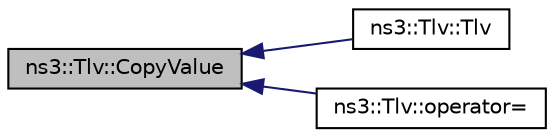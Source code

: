 digraph "ns3::Tlv::CopyValue"
{
  edge [fontname="Helvetica",fontsize="10",labelfontname="Helvetica",labelfontsize="10"];
  node [fontname="Helvetica",fontsize="10",shape=record];
  rankdir="LR";
  Node1 [label="ns3::Tlv::CopyValue",height=0.2,width=0.4,color="black", fillcolor="grey75", style="filled", fontcolor="black"];
  Node1 -> Node2 [dir="back",color="midnightblue",fontsize="10",style="solid"];
  Node2 [label="ns3::Tlv::Tlv",height=0.2,width=0.4,color="black", fillcolor="white", style="filled",URL="$d1/d1e/classns3_1_1Tlv.html#a8c43e2ab3dc1e155ffada0d0cc511fde",tooltip="type conversion operator "];
  Node1 -> Node3 [dir="back",color="midnightblue",fontsize="10",style="solid"];
  Node3 [label="ns3::Tlv::operator=",height=0.2,width=0.4,color="black", fillcolor="white", style="filled",URL="$d1/d1e/classns3_1_1Tlv.html#a461def57cfa930e7687bc4bc68e594d2",tooltip="assignment operator "];
}
